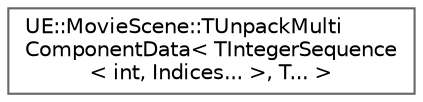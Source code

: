 digraph "Graphical Class Hierarchy"
{
 // INTERACTIVE_SVG=YES
 // LATEX_PDF_SIZE
  bgcolor="transparent";
  edge [fontname=Helvetica,fontsize=10,labelfontname=Helvetica,labelfontsize=10];
  node [fontname=Helvetica,fontsize=10,shape=box,height=0.2,width=0.4];
  rankdir="LR";
  Node0 [id="Node000000",label="UE::MovieScene::TUnpackMulti\lComponentData\< TIntegerSequence\l\< int, Indices... \>, T... \>",height=0.2,width=0.4,color="grey40", fillcolor="white", style="filled",URL="$d5/ddc/structUE_1_1MovieScene_1_1TUnpackMultiComponentData_3_01TIntegerSequence_3_01int_00_01Indices_8_8_8_01_4_00_01T_8_8_8_01_4.html",tooltip=" "];
}
